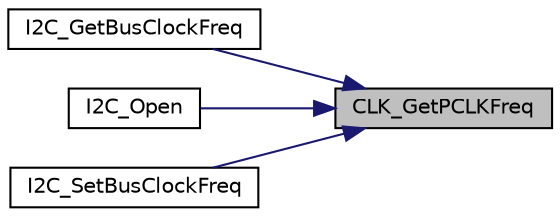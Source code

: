 digraph "CLK_GetPCLKFreq"
{
 // LATEX_PDF_SIZE
  edge [fontname="Helvetica",fontsize="10",labelfontname="Helvetica",labelfontsize="10"];
  node [fontname="Helvetica",fontsize="10",shape=record];
  rankdir="RL";
  Node1 [label="CLK_GetPCLKFreq",height=0.2,width=0.4,color="black", fillcolor="grey75", style="filled", fontcolor="black",tooltip="This function get PCLK frequency. The frequency unit is Hz."];
  Node1 -> Node2 [dir="back",color="midnightblue",fontsize="10",style="solid",fontname="Helvetica"];
  Node2 [label="I2C_GetBusClockFreq",height=0.2,width=0.4,color="black", fillcolor="white", style="filled",URL="$d6/da0/group___n_a_n_o1_x2___i2_c___e_x_p_o_r_t_e_d___f_u_n_c_t_i_o_n_s.html#ga722b0efc53445c3ee7bea5e2b0e48ec6",tooltip="This function returns the real bus clock of I2C module."];
  Node1 -> Node3 [dir="back",color="midnightblue",fontsize="10",style="solid",fontname="Helvetica"];
  Node3 [label="I2C_Open",height=0.2,width=0.4,color="black", fillcolor="white", style="filled",URL="$d6/da0/group___n_a_n_o1_x2___i2_c___e_x_p_o_r_t_e_d___f_u_n_c_t_i_o_n_s.html#gae8701d230c114b4b73757a08d0e23309",tooltip="This function make I2C module be ready and set the wanted bus clock."];
  Node1 -> Node4 [dir="back",color="midnightblue",fontsize="10",style="solid",fontname="Helvetica"];
  Node4 [label="I2C_SetBusClockFreq",height=0.2,width=0.4,color="black", fillcolor="white", style="filled",URL="$d6/da0/group___n_a_n_o1_x2___i2_c___e_x_p_o_r_t_e_d___f_u_n_c_t_i_o_n_s.html#ga270c59858dcbe767fdfa7aec2247aab5",tooltip="This function sets bus frequency of I2C module."];
}
